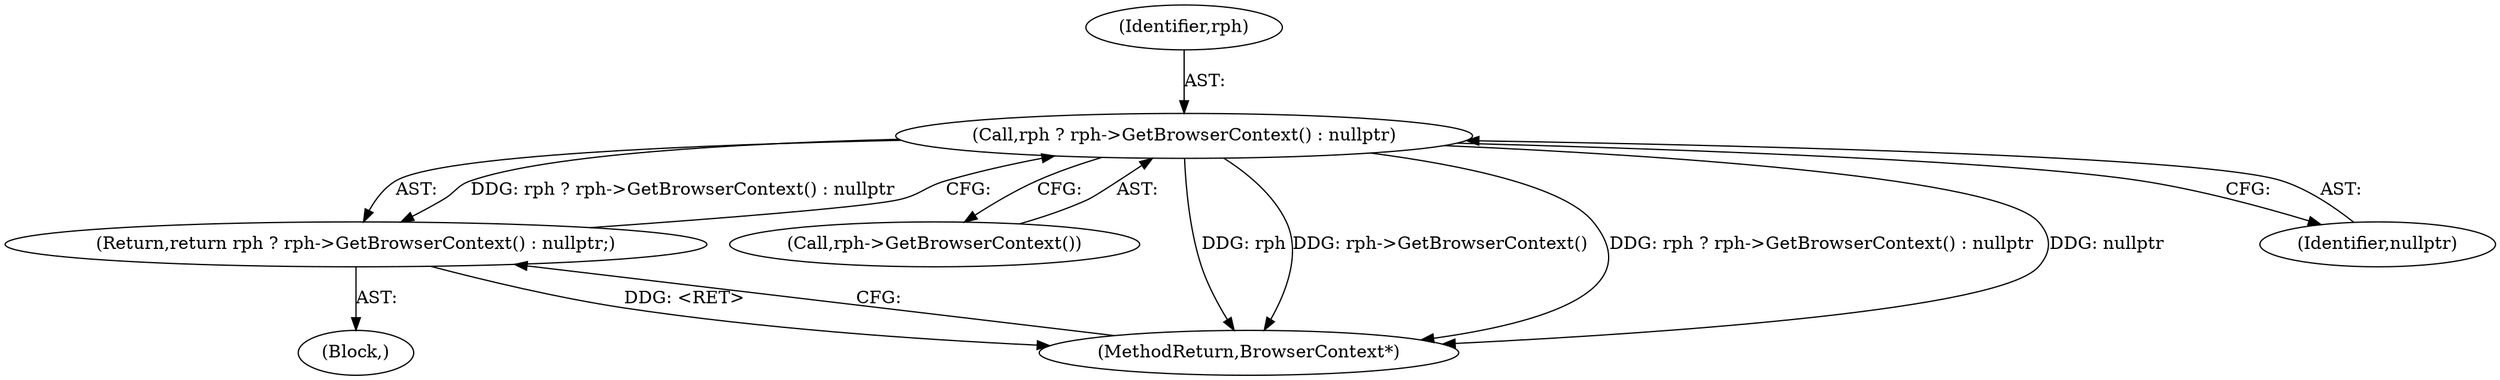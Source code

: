 digraph "0_Chrome_3c8e4852477d5b1e2da877808c998dc57db9460f_47@pointer" {
"1000113" [label="(Call,rph ? rph->GetBrowserContext() : nullptr)"];
"1000112" [label="(Return,return rph ? rph->GetBrowserContext() : nullptr;)"];
"1000115" [label="(Call,rph->GetBrowserContext())"];
"1000114" [label="(Identifier,rph)"];
"1000117" [label="(MethodReturn,BrowserContext*)"];
"1000112" [label="(Return,return rph ? rph->GetBrowserContext() : nullptr;)"];
"1000113" [label="(Call,rph ? rph->GetBrowserContext() : nullptr)"];
"1000101" [label="(Block,)"];
"1000116" [label="(Identifier,nullptr)"];
"1000113" -> "1000112"  [label="AST: "];
"1000113" -> "1000115"  [label="CFG: "];
"1000113" -> "1000116"  [label="CFG: "];
"1000114" -> "1000113"  [label="AST: "];
"1000115" -> "1000113"  [label="AST: "];
"1000116" -> "1000113"  [label="AST: "];
"1000112" -> "1000113"  [label="CFG: "];
"1000113" -> "1000117"  [label="DDG: rph"];
"1000113" -> "1000117"  [label="DDG: rph->GetBrowserContext()"];
"1000113" -> "1000117"  [label="DDG: rph ? rph->GetBrowserContext() : nullptr"];
"1000113" -> "1000117"  [label="DDG: nullptr"];
"1000113" -> "1000112"  [label="DDG: rph ? rph->GetBrowserContext() : nullptr"];
"1000112" -> "1000101"  [label="AST: "];
"1000117" -> "1000112"  [label="CFG: "];
"1000112" -> "1000117"  [label="DDG: <RET>"];
}
